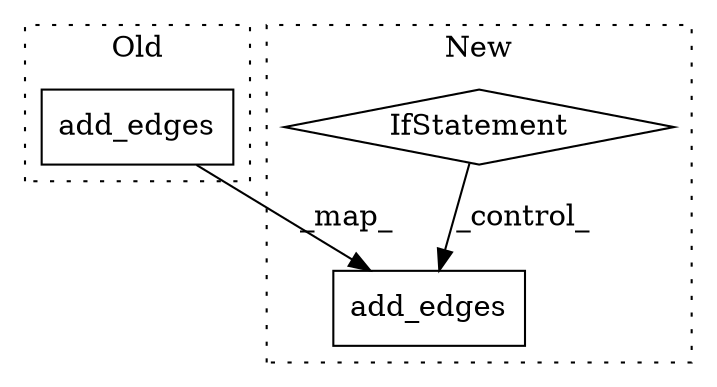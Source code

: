 digraph G {
subgraph cluster0 {
1 [label="add_edges" a="32" s="1962,1991" l="10,1" shape="box"];
label = "Old";
style="dotted";
}
subgraph cluster1 {
2 [label="add_edges" a="32" s="1990,2019" l="10,1" shape="box"];
3 [label="IfStatement" a="25" s="1960,1978" l="4,2" shape="diamond"];
label = "New";
style="dotted";
}
1 -> 2 [label="_map_"];
3 -> 2 [label="_control_"];
}